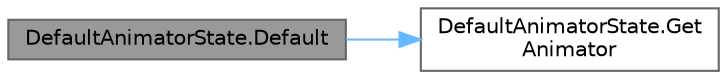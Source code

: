 digraph "DefaultAnimatorState.Default"
{
 // LATEX_PDF_SIZE
  bgcolor="transparent";
  edge [fontname=Helvetica,fontsize=10,labelfontname=Helvetica,labelfontsize=10];
  node [fontname=Helvetica,fontsize=10,shape=box,height=0.2,width=0.4];
  rankdir="LR";
  Node1 [id="Node000001",label="DefaultAnimatorState.Default",height=0.2,width=0.4,color="gray40", fillcolor="grey60", style="filled", fontcolor="black",tooltip=" "];
  Node1 -> Node2 [id="edge1_Node000001_Node000002",color="steelblue1",style="solid",tooltip=" "];
  Node2 [id="Node000002",label="DefaultAnimatorState.Get\lAnimator",height=0.2,width=0.4,color="grey40", fillcolor="white", style="filled",URL="$class_default_animator_state.html#ad37bb0ed692a1383c726d9cd166c358a",tooltip=" "];
}
